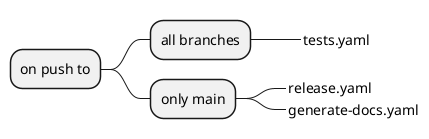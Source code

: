 @startmindmap
* on push to
** all branches
***_ tests.yaml
** only main
***_ release.yaml
***_ generate-docs.yaml
@endmindmap